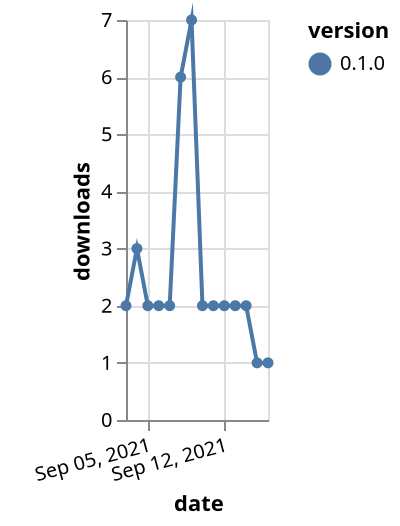 {"$schema": "https://vega.github.io/schema/vega-lite/v5.json", "description": "A simple bar chart with embedded data.", "data": {"values": [{"date": "2021-09-03", "total": 3179, "delta": 2, "version": "0.1.0"}, {"date": "2021-09-04", "total": 3182, "delta": 3, "version": "0.1.0"}, {"date": "2021-09-05", "total": 3184, "delta": 2, "version": "0.1.0"}, {"date": "2021-09-06", "total": 3186, "delta": 2, "version": "0.1.0"}, {"date": "2021-09-07", "total": 3188, "delta": 2, "version": "0.1.0"}, {"date": "2021-09-08", "total": 3194, "delta": 6, "version": "0.1.0"}, {"date": "2021-09-09", "total": 3201, "delta": 7, "version": "0.1.0"}, {"date": "2021-09-10", "total": 3203, "delta": 2, "version": "0.1.0"}, {"date": "2021-09-11", "total": 3205, "delta": 2, "version": "0.1.0"}, {"date": "2021-09-12", "total": 3207, "delta": 2, "version": "0.1.0"}, {"date": "2021-09-13", "total": 3209, "delta": 2, "version": "0.1.0"}, {"date": "2021-09-14", "total": 3211, "delta": 2, "version": "0.1.0"}, {"date": "2021-09-15", "total": 3212, "delta": 1, "version": "0.1.0"}, {"date": "2021-09-16", "total": 3213, "delta": 1, "version": "0.1.0"}]}, "width": "container", "mark": {"type": "line", "point": {"filled": true}}, "encoding": {"x": {"field": "date", "type": "temporal", "timeUnit": "yearmonthdate", "title": "date", "axis": {"labelAngle": -15}}, "y": {"field": "delta", "type": "quantitative", "title": "downloads"}, "color": {"field": "version", "type": "nominal"}, "tooltip": {"field": "delta"}}}